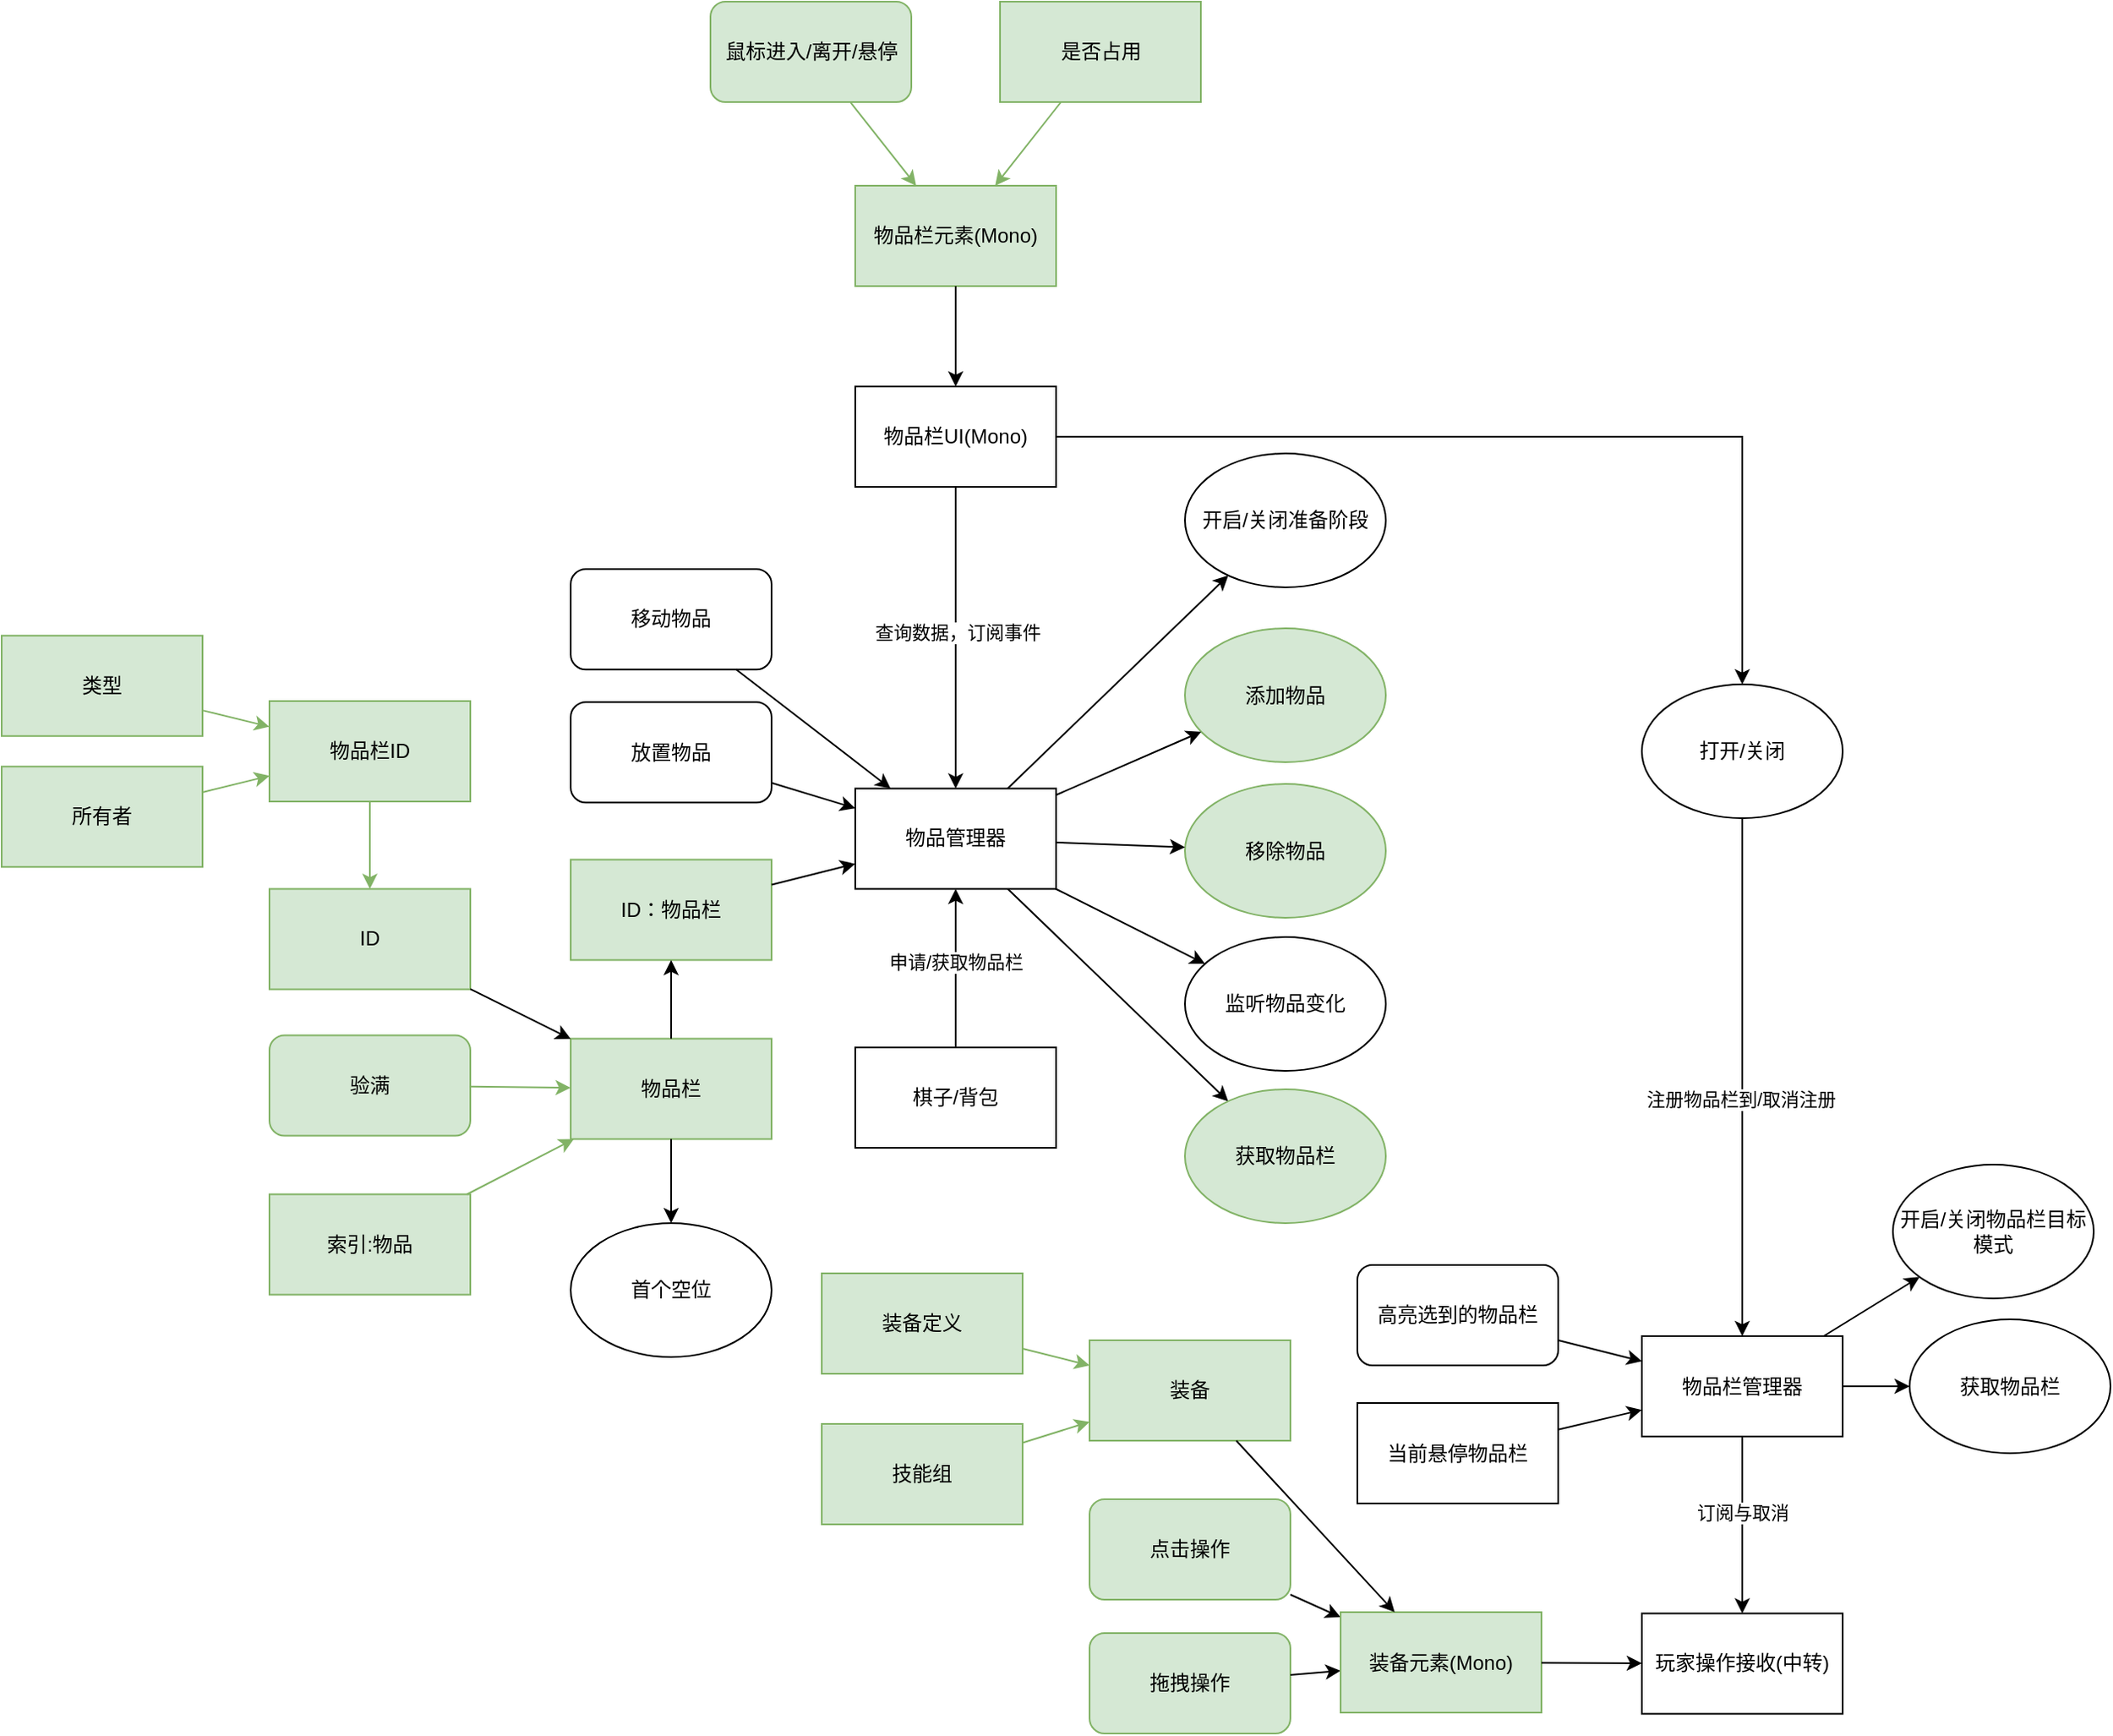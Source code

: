 <mxfile version="24.7.7">
  <diagram name="第 1 页" id="y3M4BEgDb25FOlbJXYR_">
    <mxGraphModel dx="1930" dy="1805" grid="1" gridSize="10" guides="1" tooltips="1" connect="1" arrows="1" fold="1" page="1" pageScale="1" pageWidth="827" pageHeight="1169" math="0" shadow="0">
      <root>
        <mxCell id="0" />
        <mxCell id="1" parent="0" />
        <mxCell id="_g1M-4qsgpYVjTRe_4tz-1" value="装备定义" style="rounded=0;whiteSpace=wrap;html=1;fillColor=#d5e8d4;strokeColor=#82b366;" vertex="1" parent="1">
          <mxGeometry x="-190" y="660" width="120" height="60" as="geometry" />
        </mxCell>
        <mxCell id="_g1M-4qsgpYVjTRe_4tz-2" value="装备" style="rounded=0;whiteSpace=wrap;html=1;fillColor=#d5e8d4;strokeColor=#82b366;" vertex="1" parent="1">
          <mxGeometry x="-30" y="700" width="120" height="60" as="geometry" />
        </mxCell>
        <mxCell id="_g1M-4qsgpYVjTRe_4tz-3" value="技能组" style="rounded=0;whiteSpace=wrap;html=1;fillColor=#d5e8d4;strokeColor=#82b366;" vertex="1" parent="1">
          <mxGeometry x="-190" y="750" width="120" height="60" as="geometry" />
        </mxCell>
        <mxCell id="_g1M-4qsgpYVjTRe_4tz-4" value="物品栏元素(Mono)" style="rounded=0;whiteSpace=wrap;html=1;fillColor=#d5e8d4;strokeColor=#82b366;" vertex="1" parent="1">
          <mxGeometry x="-170" y="10" width="120" height="60" as="geometry" />
        </mxCell>
        <mxCell id="_g1M-4qsgpYVjTRe_4tz-5" value="是否占用" style="rounded=0;whiteSpace=wrap;html=1;fillColor=#d5e8d4;strokeColor=#82b366;" vertex="1" parent="1">
          <mxGeometry x="-83.5" y="-100" width="120" height="60" as="geometry" />
        </mxCell>
        <mxCell id="_g1M-4qsgpYVjTRe_4tz-103" style="edgeStyle=orthogonalEdgeStyle;rounded=0;orthogonalLoop=1;jettySize=auto;html=1;" edge="1" parent="1" source="_g1M-4qsgpYVjTRe_4tz-6" target="_g1M-4qsgpYVjTRe_4tz-78">
          <mxGeometry relative="1" as="geometry" />
        </mxCell>
        <mxCell id="_g1M-4qsgpYVjTRe_4tz-6" value="物品栏UI(Mono)" style="rounded=0;whiteSpace=wrap;html=1;" vertex="1" parent="1">
          <mxGeometry x="-170" y="130" width="120" height="60" as="geometry" />
        </mxCell>
        <mxCell id="_g1M-4qsgpYVjTRe_4tz-7" value="物品栏" style="rounded=0;whiteSpace=wrap;html=1;fillColor=#d5e8d4;strokeColor=#82b366;" vertex="1" parent="1">
          <mxGeometry x="-340" y="519.75" width="120" height="60" as="geometry" />
        </mxCell>
        <mxCell id="_g1M-4qsgpYVjTRe_4tz-8" value="验满" style="rounded=1;whiteSpace=wrap;html=1;fillColor=#d5e8d4;strokeColor=#82b366;" vertex="1" parent="1">
          <mxGeometry x="-520" y="517.75" width="120" height="60" as="geometry" />
        </mxCell>
        <mxCell id="_g1M-4qsgpYVjTRe_4tz-9" value="添加物品" style="ellipse;whiteSpace=wrap;html=1;fillColor=#d5e8d4;strokeColor=#82b366;" vertex="1" parent="1">
          <mxGeometry x="27" y="274.5" width="120" height="80" as="geometry" />
        </mxCell>
        <mxCell id="_g1M-4qsgpYVjTRe_4tz-10" value="移除物品" style="ellipse;whiteSpace=wrap;html=1;fillColor=#d5e8d4;strokeColor=#82b366;" vertex="1" parent="1">
          <mxGeometry x="27" y="367.5" width="120" height="80" as="geometry" />
        </mxCell>
        <mxCell id="_g1M-4qsgpYVjTRe_4tz-11" value="拖拽操作" style="rounded=1;whiteSpace=wrap;html=1;fillColor=#d5e8d4;strokeColor=#82b366;" vertex="1" parent="1">
          <mxGeometry x="-30" y="875" width="120" height="60" as="geometry" />
        </mxCell>
        <mxCell id="_g1M-4qsgpYVjTRe_4tz-16" value="" style="endArrow=classic;html=1;rounded=0;fillColor=#d5e8d4;strokeColor=#82b366;" edge="1" parent="1" source="_g1M-4qsgpYVjTRe_4tz-1" target="_g1M-4qsgpYVjTRe_4tz-2">
          <mxGeometry width="50" height="50" relative="1" as="geometry">
            <mxPoint x="-450" y="-55" as="sourcePoint" />
            <mxPoint x="-400" y="-105" as="targetPoint" />
          </mxGeometry>
        </mxCell>
        <mxCell id="_g1M-4qsgpYVjTRe_4tz-17" value="" style="endArrow=classic;html=1;rounded=0;fillColor=#d5e8d4;strokeColor=#82b366;" edge="1" parent="1" source="_g1M-4qsgpYVjTRe_4tz-3" target="_g1M-4qsgpYVjTRe_4tz-2">
          <mxGeometry width="50" height="50" relative="1" as="geometry">
            <mxPoint x="-520" as="sourcePoint" />
            <mxPoint x="-480" y="10" as="targetPoint" />
          </mxGeometry>
        </mxCell>
        <mxCell id="_g1M-4qsgpYVjTRe_4tz-19" value="" style="endArrow=classic;html=1;rounded=0;fillColor=#d5e8d4;strokeColor=#82b366;" edge="1" parent="1" source="_g1M-4qsgpYVjTRe_4tz-5" target="_g1M-4qsgpYVjTRe_4tz-4">
          <mxGeometry width="50" height="50" relative="1" as="geometry">
            <mxPoint x="-164" y="-20" as="sourcePoint" />
            <mxPoint x="-114" y="10" as="targetPoint" />
          </mxGeometry>
        </mxCell>
        <mxCell id="_g1M-4qsgpYVjTRe_4tz-20" value="" style="endArrow=classic;html=1;rounded=0;" edge="1" parent="1" source="_g1M-4qsgpYVjTRe_4tz-11" target="_g1M-4qsgpYVjTRe_4tz-50">
          <mxGeometry width="50" height="50" relative="1" as="geometry">
            <mxPoint x="-50" y="1220" as="sourcePoint" />
            <mxPoint x="-20" y="1220" as="targetPoint" />
          </mxGeometry>
        </mxCell>
        <mxCell id="_g1M-4qsgpYVjTRe_4tz-23" value="" style="endArrow=classic;html=1;rounded=0;fillColor=#d5e8d4;strokeColor=#82b366;" edge="1" parent="1" source="_g1M-4qsgpYVjTRe_4tz-8" target="_g1M-4qsgpYVjTRe_4tz-7">
          <mxGeometry width="50" height="50" relative="1" as="geometry">
            <mxPoint x="-370" y="494.75" as="sourcePoint" />
            <mxPoint x="-588" y="514.75" as="targetPoint" />
          </mxGeometry>
        </mxCell>
        <mxCell id="_g1M-4qsgpYVjTRe_4tz-26" value="" style="endArrow=classic;html=1;rounded=0;" edge="1" parent="1" source="_g1M-4qsgpYVjTRe_4tz-107" target="_g1M-4qsgpYVjTRe_4tz-10">
          <mxGeometry width="50" height="50" relative="1" as="geometry">
            <mxPoint x="680.002" y="107.614" as="sourcePoint" />
            <mxPoint x="232.32" y="6.25" as="targetPoint" />
          </mxGeometry>
        </mxCell>
        <mxCell id="_g1M-4qsgpYVjTRe_4tz-27" value="" style="endArrow=classic;html=1;rounded=0;" edge="1" parent="1" source="_g1M-4qsgpYVjTRe_4tz-107" target="_g1M-4qsgpYVjTRe_4tz-9">
          <mxGeometry width="50" height="50" relative="1" as="geometry">
            <mxPoint x="460" y="11.75" as="sourcePoint" />
            <mxPoint x="490" y="13.75" as="targetPoint" />
          </mxGeometry>
        </mxCell>
        <mxCell id="_g1M-4qsgpYVjTRe_4tz-28" value="点击操作" style="rounded=1;whiteSpace=wrap;html=1;fillColor=#d5e8d4;strokeColor=#82b366;" vertex="1" parent="1">
          <mxGeometry x="-30" y="795" width="120" height="60" as="geometry" />
        </mxCell>
        <mxCell id="_g1M-4qsgpYVjTRe_4tz-29" value="" style="endArrow=classic;html=1;rounded=0;" edge="1" parent="1" source="_g1M-4qsgpYVjTRe_4tz-28" target="_g1M-4qsgpYVjTRe_4tz-50">
          <mxGeometry width="50" height="50" relative="1" as="geometry">
            <mxPoint x="-82" y="1350" as="sourcePoint" />
            <mxPoint x="12" y="1250" as="targetPoint" />
          </mxGeometry>
        </mxCell>
        <mxCell id="_g1M-4qsgpYVjTRe_4tz-50" value="装备元素(Mono)" style="rounded=0;whiteSpace=wrap;html=1;fillColor=#d5e8d4;strokeColor=#82b366;" vertex="1" parent="1">
          <mxGeometry x="120" y="862.5" width="120" height="60" as="geometry" />
        </mxCell>
        <mxCell id="_g1M-4qsgpYVjTRe_4tz-53" value="物品栏管理器" style="rounded=0;whiteSpace=wrap;html=1;" vertex="1" parent="1">
          <mxGeometry x="300" y="697.5" width="120" height="60" as="geometry" />
        </mxCell>
        <mxCell id="_g1M-4qsgpYVjTRe_4tz-54" value="高亮选到的物品栏" style="rounded=1;whiteSpace=wrap;html=1;" vertex="1" parent="1">
          <mxGeometry x="130" y="655" width="120" height="60" as="geometry" />
        </mxCell>
        <mxCell id="_g1M-4qsgpYVjTRe_4tz-55" value="当前悬停物品栏" style="rounded=0;whiteSpace=wrap;html=1;" vertex="1" parent="1">
          <mxGeometry x="130" y="737.5" width="120" height="60" as="geometry" />
        </mxCell>
        <mxCell id="_g1M-4qsgpYVjTRe_4tz-66" value="棋子/背包" style="rounded=0;whiteSpace=wrap;html=1;" vertex="1" parent="1">
          <mxGeometry x="-170" y="525" width="120" height="60" as="geometry" />
        </mxCell>
        <mxCell id="_g1M-4qsgpYVjTRe_4tz-67" value="" style="endArrow=classic;html=1;rounded=0;" edge="1" parent="1" source="_g1M-4qsgpYVjTRe_4tz-66" target="_g1M-4qsgpYVjTRe_4tz-107">
          <mxGeometry width="50" height="50" relative="1" as="geometry">
            <mxPoint x="-233" y="475.25" as="sourcePoint" />
            <mxPoint x="-290" y="490.25" as="targetPoint" />
          </mxGeometry>
        </mxCell>
        <mxCell id="_g1M-4qsgpYVjTRe_4tz-68" value="申请/获取物品栏" style="edgeLabel;html=1;align=center;verticalAlign=middle;resizable=0;points=[];" vertex="1" connectable="0" parent="_g1M-4qsgpYVjTRe_4tz-67">
          <mxGeometry x="0.079" relative="1" as="geometry">
            <mxPoint as="offset" />
          </mxGeometry>
        </mxCell>
        <mxCell id="_g1M-4qsgpYVjTRe_4tz-71" value="开启/关闭物品栏目标模式" style="ellipse;whiteSpace=wrap;html=1;" vertex="1" parent="1">
          <mxGeometry x="450" y="595" width="120" height="80" as="geometry" />
        </mxCell>
        <mxCell id="_g1M-4qsgpYVjTRe_4tz-72" value="获取物品栏" style="ellipse;whiteSpace=wrap;html=1;" vertex="1" parent="1">
          <mxGeometry x="460" y="687.5" width="120" height="80" as="geometry" />
        </mxCell>
        <mxCell id="_g1M-4qsgpYVjTRe_4tz-73" value="开启/关闭准备阶段" style="ellipse;whiteSpace=wrap;html=1;" vertex="1" parent="1">
          <mxGeometry x="27" y="170" width="120" height="80" as="geometry" />
        </mxCell>
        <mxCell id="_g1M-4qsgpYVjTRe_4tz-74" value="&lt;font style=&quot;vertical-align: inherit;&quot;&gt;&lt;font style=&quot;vertical-align: inherit;&quot;&gt;玩家操作接收(中转)&lt;/font&gt;&lt;/font&gt;" style="rounded=0;whiteSpace=wrap;html=1;" vertex="1" parent="1">
          <mxGeometry x="300" y="863.25" width="120" height="60" as="geometry" />
        </mxCell>
        <mxCell id="_g1M-4qsgpYVjTRe_4tz-75" value="" style="endArrow=classic;html=1;rounded=0;" edge="1" parent="1" target="_g1M-4qsgpYVjTRe_4tz-74" source="_g1M-4qsgpYVjTRe_4tz-53">
          <mxGeometry width="50" height="50" relative="1" as="geometry">
            <mxPoint x="351.667" y="743.25" as="sourcePoint" />
            <mxPoint x="310" y="753.25" as="targetPoint" />
          </mxGeometry>
        </mxCell>
        <mxCell id="_g1M-4qsgpYVjTRe_4tz-76" value="订阅与取消" style="edgeLabel;html=1;align=center;verticalAlign=middle;resizable=0;points=[];" vertex="1" connectable="0" parent="_g1M-4qsgpYVjTRe_4tz-75">
          <mxGeometry x="-0.148" relative="1" as="geometry">
            <mxPoint as="offset" />
          </mxGeometry>
        </mxCell>
        <mxCell id="_g1M-4qsgpYVjTRe_4tz-78" value="打开/关闭" style="ellipse;whiteSpace=wrap;html=1;" vertex="1" parent="1">
          <mxGeometry x="300" y="308" width="120" height="80" as="geometry" />
        </mxCell>
        <mxCell id="_g1M-4qsgpYVjTRe_4tz-80" value="" style="endArrow=classic;html=1;rounded=0;" edge="1" parent="1" source="_g1M-4qsgpYVjTRe_4tz-78" target="_g1M-4qsgpYVjTRe_4tz-53">
          <mxGeometry width="50" height="50" relative="1" as="geometry">
            <mxPoint x="267" y="315" as="sourcePoint" />
            <mxPoint x="310" y="315" as="targetPoint" />
          </mxGeometry>
        </mxCell>
        <mxCell id="_g1M-4qsgpYVjTRe_4tz-81" value="注册物品栏到/取消注册" style="edgeLabel;html=1;align=center;verticalAlign=middle;resizable=0;points=[];" vertex="1" connectable="0" parent="_g1M-4qsgpYVjTRe_4tz-80">
          <mxGeometry x="0.087" y="-1" relative="1" as="geometry">
            <mxPoint as="offset" />
          </mxGeometry>
        </mxCell>
        <mxCell id="_g1M-4qsgpYVjTRe_4tz-82" value="" style="endArrow=classic;html=1;rounded=0;" edge="1" parent="1" source="_g1M-4qsgpYVjTRe_4tz-2" target="_g1M-4qsgpYVjTRe_4tz-50">
          <mxGeometry width="50" height="50" relative="1" as="geometry">
            <mxPoint x="77" y="995" as="sourcePoint" />
            <mxPoint x="153" y="933" as="targetPoint" />
          </mxGeometry>
        </mxCell>
        <mxCell id="_g1M-4qsgpYVjTRe_4tz-83" value="" style="endArrow=classic;html=1;rounded=0;" edge="1" parent="1" source="_g1M-4qsgpYVjTRe_4tz-4" target="_g1M-4qsgpYVjTRe_4tz-6">
          <mxGeometry width="50" height="50" relative="1" as="geometry">
            <mxPoint x="-74" y="40" as="sourcePoint" />
            <mxPoint x="-40" y="40" as="targetPoint" />
          </mxGeometry>
        </mxCell>
        <mxCell id="_g1M-4qsgpYVjTRe_4tz-85" value="鼠标进入/离开/悬停" style="rounded=1;whiteSpace=wrap;html=1;fillColor=#d5e8d4;strokeColor=#82b366;" vertex="1" parent="1">
          <mxGeometry x="-256.5" y="-100" width="120" height="60" as="geometry" />
        </mxCell>
        <mxCell id="_g1M-4qsgpYVjTRe_4tz-86" value="" style="endArrow=classic;html=1;rounded=0;fillColor=#d5e8d4;strokeColor=#82b366;" edge="1" parent="1" source="_g1M-4qsgpYVjTRe_4tz-85" target="_g1M-4qsgpYVjTRe_4tz-4">
          <mxGeometry width="50" height="50" relative="1" as="geometry">
            <mxPoint x="-194" y="33" as="sourcePoint" />
            <mxPoint x="-154" y="47" as="targetPoint" />
          </mxGeometry>
        </mxCell>
        <mxCell id="_g1M-4qsgpYVjTRe_4tz-90" value="" style="endArrow=classic;html=1;rounded=0;" edge="1" parent="1" source="_g1M-4qsgpYVjTRe_4tz-54" target="_g1M-4qsgpYVjTRe_4tz-53">
          <mxGeometry width="50" height="50" relative="1" as="geometry">
            <mxPoint x="-43" y="685" as="sourcePoint" />
            <mxPoint x="33" y="748" as="targetPoint" />
          </mxGeometry>
        </mxCell>
        <mxCell id="_g1M-4qsgpYVjTRe_4tz-91" value="" style="endArrow=classic;html=1;rounded=0;" edge="1" parent="1" source="_g1M-4qsgpYVjTRe_4tz-55" target="_g1M-4qsgpYVjTRe_4tz-53">
          <mxGeometry width="50" height="50" relative="1" as="geometry">
            <mxPoint x="280" y="712" as="sourcePoint" />
            <mxPoint x="310" y="721" as="targetPoint" />
          </mxGeometry>
        </mxCell>
        <mxCell id="_g1M-4qsgpYVjTRe_4tz-92" value="" style="endArrow=classic;html=1;rounded=0;" edge="1" parent="1" source="_g1M-4qsgpYVjTRe_4tz-53" target="_g1M-4qsgpYVjTRe_4tz-71">
          <mxGeometry width="50" height="50" relative="1" as="geometry">
            <mxPoint x="260" y="710" as="sourcePoint" />
            <mxPoint x="310" y="723" as="targetPoint" />
          </mxGeometry>
        </mxCell>
        <mxCell id="_g1M-4qsgpYVjTRe_4tz-93" value="" style="endArrow=classic;html=1;rounded=0;" edge="1" parent="1" source="_g1M-4qsgpYVjTRe_4tz-53" target="_g1M-4qsgpYVjTRe_4tz-72">
          <mxGeometry width="50" height="50" relative="1" as="geometry">
            <mxPoint x="419" y="708" as="sourcePoint" />
            <mxPoint x="476" y="672" as="targetPoint" />
          </mxGeometry>
        </mxCell>
        <mxCell id="_g1M-4qsgpYVjTRe_4tz-94" value="" style="endArrow=classic;html=1;rounded=0;" edge="1" parent="1" source="_g1M-4qsgpYVjTRe_4tz-107" target="_g1M-4qsgpYVjTRe_4tz-73">
          <mxGeometry width="50" height="50" relative="1" as="geometry">
            <mxPoint x="-708" y="252.066" as="sourcePoint" />
            <mxPoint x="132" y="313.25" as="targetPoint" />
          </mxGeometry>
        </mxCell>
        <mxCell id="_g1M-4qsgpYVjTRe_4tz-95" value="索引:物品" style="rounded=0;whiteSpace=wrap;html=1;fillColor=#d5e8d4;strokeColor=#82b366;" vertex="1" parent="1">
          <mxGeometry x="-520" y="612.75" width="120" height="60" as="geometry" />
        </mxCell>
        <mxCell id="_g1M-4qsgpYVjTRe_4tz-96" value="" style="endArrow=classic;html=1;rounded=0;fillColor=#d5e8d4;strokeColor=#82b366;" edge="1" parent="1" source="_g1M-4qsgpYVjTRe_4tz-95" target="_g1M-4qsgpYVjTRe_4tz-7">
          <mxGeometry width="50" height="50" relative="1" as="geometry">
            <mxPoint x="-401" y="696.75" as="sourcePoint" />
            <mxPoint x="-329" y="659.75" as="targetPoint" />
          </mxGeometry>
        </mxCell>
        <mxCell id="_g1M-4qsgpYVjTRe_4tz-101" value="首个空位" style="ellipse;whiteSpace=wrap;html=1;" vertex="1" parent="1">
          <mxGeometry x="-340.0" y="630" width="120" height="80" as="geometry" />
        </mxCell>
        <mxCell id="_g1M-4qsgpYVjTRe_4tz-107" value="物品管理器" style="rounded=0;whiteSpace=wrap;html=1;" vertex="1" parent="1">
          <mxGeometry x="-170" y="370.25" width="120" height="60" as="geometry" />
        </mxCell>
        <mxCell id="_g1M-4qsgpYVjTRe_4tz-112" value="ID：物品栏" style="rounded=0;whiteSpace=wrap;html=1;fillColor=#d5e8d4;strokeColor=#82b366;" vertex="1" parent="1">
          <mxGeometry x="-340" y="412.75" width="120" height="60" as="geometry" />
        </mxCell>
        <mxCell id="_g1M-4qsgpYVjTRe_4tz-115" value="移动物品" style="rounded=1;whiteSpace=wrap;html=1;" vertex="1" parent="1">
          <mxGeometry x="-340" y="239.13" width="120" height="60" as="geometry" />
        </mxCell>
        <mxCell id="_g1M-4qsgpYVjTRe_4tz-116" value="放置物品" style="rounded=1;whiteSpace=wrap;html=1;" vertex="1" parent="1">
          <mxGeometry x="-340" y="318.63" width="120" height="60" as="geometry" />
        </mxCell>
        <mxCell id="_g1M-4qsgpYVjTRe_4tz-117" value="" style="endArrow=classic;html=1;rounded=0;" edge="1" parent="1" source="_g1M-4qsgpYVjTRe_4tz-115" target="_g1M-4qsgpYVjTRe_4tz-107">
          <mxGeometry width="50" height="50" relative="1" as="geometry">
            <mxPoint x="-67" y="380.25" as="sourcePoint" />
            <mxPoint x="62" y="262.25" as="targetPoint" />
          </mxGeometry>
        </mxCell>
        <mxCell id="_g1M-4qsgpYVjTRe_4tz-118" value="" style="endArrow=classic;html=1;rounded=0;" edge="1" parent="1" source="_g1M-4qsgpYVjTRe_4tz-116" target="_g1M-4qsgpYVjTRe_4tz-107">
          <mxGeometry width="50" height="50" relative="1" as="geometry">
            <mxPoint x="-233" y="301.25" as="sourcePoint" />
            <mxPoint x="-137" y="380.25" as="targetPoint" />
          </mxGeometry>
        </mxCell>
        <mxCell id="_g1M-4qsgpYVjTRe_4tz-120" value="" style="endArrow=classic;html=1;rounded=0;" edge="1" parent="1" source="_g1M-4qsgpYVjTRe_4tz-112" target="_g1M-4qsgpYVjTRe_4tz-107">
          <mxGeometry width="50" height="50" relative="1" as="geometry">
            <mxPoint x="-210" y="425.25" as="sourcePoint" />
            <mxPoint x="-160" y="418.25" as="targetPoint" />
          </mxGeometry>
        </mxCell>
        <mxCell id="_g1M-4qsgpYVjTRe_4tz-122" value="" style="endArrow=classic;html=1;rounded=0;" edge="1" parent="1" source="_g1M-4qsgpYVjTRe_4tz-7" target="_g1M-4qsgpYVjTRe_4tz-112">
          <mxGeometry width="50" height="50" relative="1" as="geometry">
            <mxPoint x="-400" y="390.25" as="sourcePoint" />
            <mxPoint x="-330" y="375.25" as="targetPoint" />
          </mxGeometry>
        </mxCell>
        <mxCell id="_g1M-4qsgpYVjTRe_4tz-123" value="" style="endArrow=classic;html=1;rounded=0;" edge="1" parent="1" source="_g1M-4qsgpYVjTRe_4tz-7" target="_g1M-4qsgpYVjTRe_4tz-101">
          <mxGeometry width="50" height="50" relative="1" as="geometry">
            <mxPoint x="-40" y="435.25" as="sourcePoint" />
            <mxPoint x="46" y="471.25" as="targetPoint" />
          </mxGeometry>
        </mxCell>
        <mxCell id="_g1M-4qsgpYVjTRe_4tz-124" value="监听物品变化" style="ellipse;whiteSpace=wrap;html=1;" vertex="1" parent="1">
          <mxGeometry x="27" y="459" width="120" height="80" as="geometry" />
        </mxCell>
        <mxCell id="_g1M-4qsgpYVjTRe_4tz-125" value="" style="endArrow=classic;html=1;rounded=0;" edge="1" parent="1" source="_g1M-4qsgpYVjTRe_4tz-107" target="_g1M-4qsgpYVjTRe_4tz-124">
          <mxGeometry width="50" height="50" relative="1" as="geometry">
            <mxPoint x="-40" y="404.25" as="sourcePoint" />
            <mxPoint x="38" y="396.25" as="targetPoint" />
          </mxGeometry>
        </mxCell>
        <mxCell id="_g1M-4qsgpYVjTRe_4tz-127" value="ID" style="rounded=0;whiteSpace=wrap;html=1;fillColor=#d5e8d4;strokeColor=#82b366;" vertex="1" parent="1">
          <mxGeometry x="-520" y="430.25" width="120" height="60" as="geometry" />
        </mxCell>
        <mxCell id="_g1M-4qsgpYVjTRe_4tz-128" value="" style="endArrow=classic;html=1;rounded=0;" edge="1" parent="1" source="_g1M-4qsgpYVjTRe_4tz-127" target="_g1M-4qsgpYVjTRe_4tz-7">
          <mxGeometry width="50" height="50" relative="1" as="geometry">
            <mxPoint x="-392" y="623.25" as="sourcePoint" />
            <mxPoint x="-328" y="590.25" as="targetPoint" />
          </mxGeometry>
        </mxCell>
        <mxCell id="_g1M-4qsgpYVjTRe_4tz-129" value="类型" style="rounded=0;whiteSpace=wrap;html=1;fillColor=#d5e8d4;strokeColor=#82b366;" vertex="1" parent="1">
          <mxGeometry x="-680" y="278.88" width="120" height="60" as="geometry" />
        </mxCell>
        <mxCell id="_g1M-4qsgpYVjTRe_4tz-130" value="所有者" style="rounded=0;whiteSpace=wrap;html=1;fillColor=#d5e8d4;strokeColor=#82b366;" vertex="1" parent="1">
          <mxGeometry x="-680" y="357.13" width="120" height="60" as="geometry" />
        </mxCell>
        <mxCell id="_g1M-4qsgpYVjTRe_4tz-131" value="物品栏ID" style="rounded=0;whiteSpace=wrap;html=1;fillColor=#d5e8d4;strokeColor=#82b366;" vertex="1" parent="1">
          <mxGeometry x="-520" y="318" width="120" height="60" as="geometry" />
        </mxCell>
        <mxCell id="_g1M-4qsgpYVjTRe_4tz-132" value="" style="endArrow=classic;html=1;rounded=0;fillColor=#d5e8d4;strokeColor=#82b366;" edge="1" parent="1" source="_g1M-4qsgpYVjTRe_4tz-131" target="_g1M-4qsgpYVjTRe_4tz-127">
          <mxGeometry width="50" height="50" relative="1" as="geometry">
            <mxPoint x="-550" y="395" as="sourcePoint" />
            <mxPoint x="-490" y="425" as="targetPoint" />
          </mxGeometry>
        </mxCell>
        <mxCell id="_g1M-4qsgpYVjTRe_4tz-133" value="" style="endArrow=classic;html=1;rounded=0;fillColor=#d5e8d4;strokeColor=#82b366;" edge="1" parent="1" source="_g1M-4qsgpYVjTRe_4tz-130" target="_g1M-4qsgpYVjTRe_4tz-131">
          <mxGeometry width="50" height="50" relative="1" as="geometry">
            <mxPoint x="-390" y="361" as="sourcePoint" />
            <mxPoint x="-350" y="363" as="targetPoint" />
          </mxGeometry>
        </mxCell>
        <mxCell id="_g1M-4qsgpYVjTRe_4tz-135" value="" style="endArrow=classic;html=1;rounded=0;fillColor=#d5e8d4;strokeColor=#82b366;" edge="1" parent="1" source="_g1M-4qsgpYVjTRe_4tz-129" target="_g1M-4qsgpYVjTRe_4tz-131">
          <mxGeometry width="50" height="50" relative="1" as="geometry">
            <mxPoint x="-550" y="382" as="sourcePoint" />
            <mxPoint x="-510" y="373" as="targetPoint" />
          </mxGeometry>
        </mxCell>
        <mxCell id="_g1M-4qsgpYVjTRe_4tz-136" value="" style="endArrow=classic;html=1;rounded=0;" edge="1" parent="1" source="_g1M-4qsgpYVjTRe_4tz-6" target="_g1M-4qsgpYVjTRe_4tz-107">
          <mxGeometry width="50" height="50" relative="1" as="geometry">
            <mxPoint x="-110" y="120" as="sourcePoint" />
            <mxPoint x="-100" y="100" as="targetPoint" />
          </mxGeometry>
        </mxCell>
        <mxCell id="_g1M-4qsgpYVjTRe_4tz-137" value="查询数据，订阅事件" style="edgeLabel;html=1;align=center;verticalAlign=middle;resizable=0;points=[];" vertex="1" connectable="0" parent="_g1M-4qsgpYVjTRe_4tz-136">
          <mxGeometry x="-0.039" y="1" relative="1" as="geometry">
            <mxPoint as="offset" />
          </mxGeometry>
        </mxCell>
        <mxCell id="_g1M-4qsgpYVjTRe_4tz-138" value="" style="endArrow=classic;html=1;rounded=0;" edge="1" parent="1" source="_g1M-4qsgpYVjTRe_4tz-50" target="_g1M-4qsgpYVjTRe_4tz-74">
          <mxGeometry width="50" height="50" relative="1" as="geometry">
            <mxPoint x="-166" y="993" as="sourcePoint" />
            <mxPoint x="-84" y="920" as="targetPoint" />
          </mxGeometry>
        </mxCell>
        <mxCell id="_g1M-4qsgpYVjTRe_4tz-139" value="" style="endArrow=classic;html=1;rounded=0;" edge="1" parent="1" source="_g1M-4qsgpYVjTRe_4tz-107" target="_g1M-4qsgpYVjTRe_4tz-140">
          <mxGeometry width="50" height="50" relative="1" as="geometry">
            <mxPoint x="-40" y="440" as="sourcePoint" />
            <mxPoint y="570" as="targetPoint" />
          </mxGeometry>
        </mxCell>
        <mxCell id="_g1M-4qsgpYVjTRe_4tz-140" value="获取物品栏" style="ellipse;whiteSpace=wrap;html=1;fillColor=#d5e8d4;strokeColor=#82b366;" vertex="1" parent="1">
          <mxGeometry x="27" y="550" width="120" height="80" as="geometry" />
        </mxCell>
      </root>
    </mxGraphModel>
  </diagram>
</mxfile>
